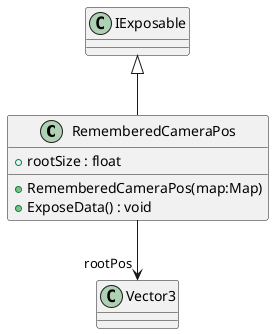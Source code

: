 @startuml
class RememberedCameraPos {
    + rootSize : float
    + RememberedCameraPos(map:Map)
    + ExposeData() : void
}
IExposable <|-- RememberedCameraPos
RememberedCameraPos --> "rootPos" Vector3
@enduml
